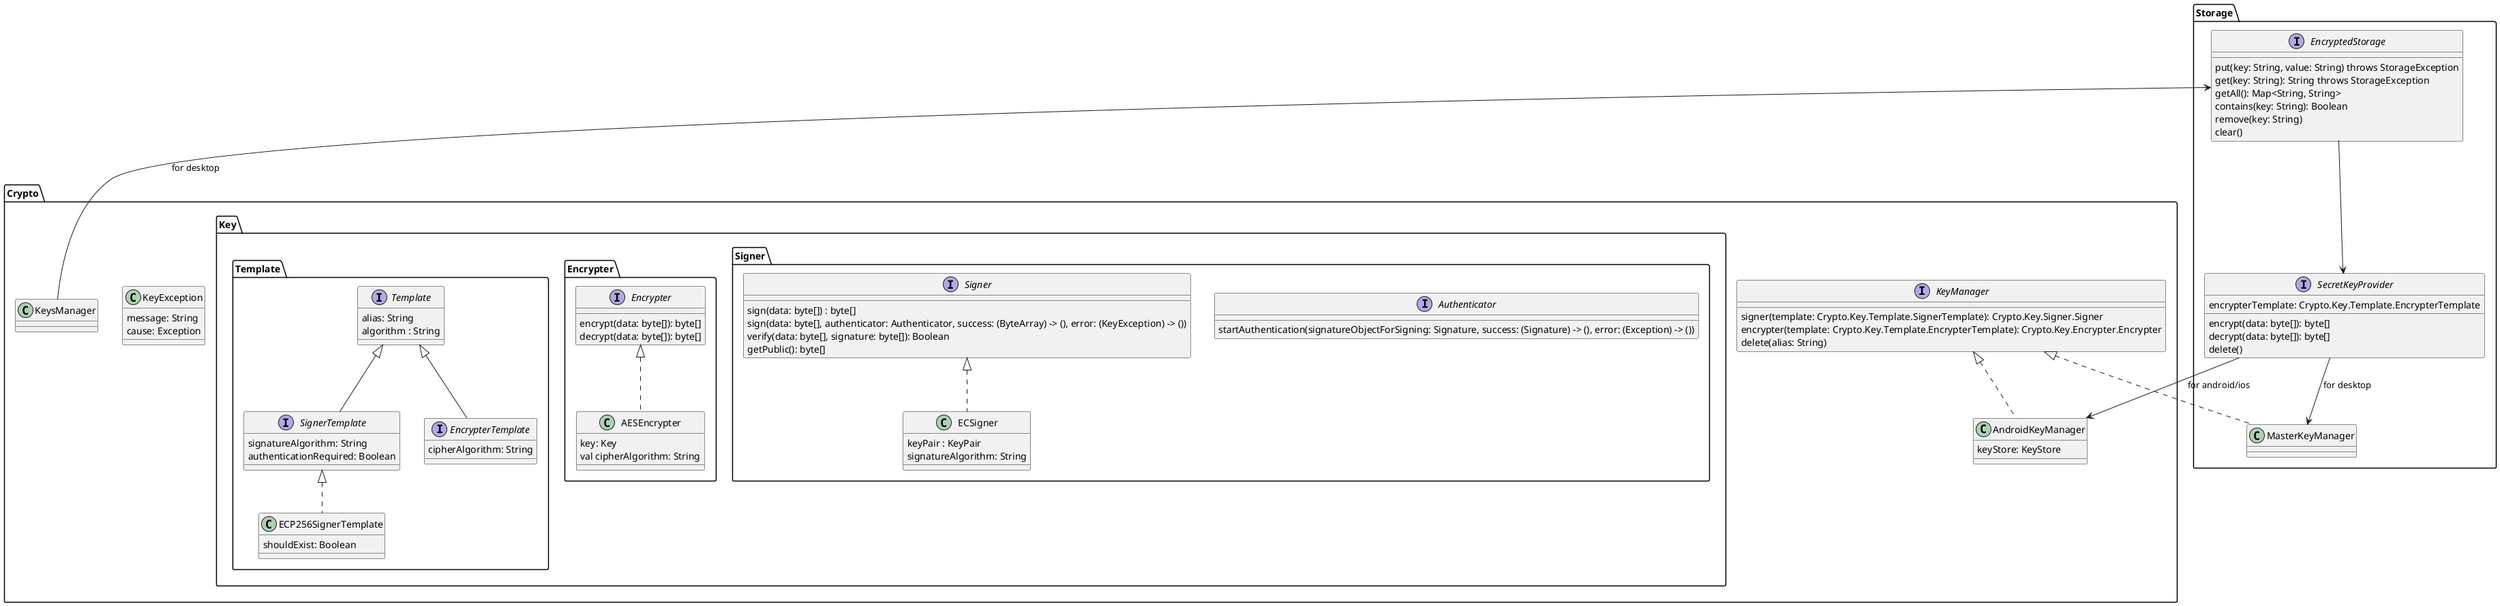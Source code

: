 @startuml Security

interface Crypto.Key.Signer.Authenticator {
    startAuthentication(signatureObjectForSigning: Signature, success: (Signature) -> (), error: (Exception) -> ())
}
interface Crypto.Key.Signer.Signer {
    sign(data: byte[]) : byte[]
    sign(data: byte[], authenticator: Authenticator, success: (ByteArray) -> (), error: (KeyException) -> ())
    verify(data: byte[], signature: byte[]): Boolean
    getPublic(): byte[]
}
interface Crypto.Key.Encrypter.Encrypter {
    encrypt(data: byte[]): byte[]
    decrypt(data: byte[]): byte[]
}
class Crypto.Key.Signer.ECSigner implements Crypto.Key.Signer.Signer {
   keyPair : KeyPair
   signatureAlgorithm: String
}
class Crypto.Key.Encrypter.AESEncrypter implements Crypto.Key.Encrypter.Encrypter {
    key: Key
    val cipherAlgorithm: String
}
interface Crypto.Key.Template.Template {
    alias: String
    algorithm : String
}
interface Crypto.Key.Template.SignerTemplate implements Crypto.Key.Template.Template {
    signatureAlgorithm: String
    authenticationRequired: Boolean
}
class Crypto.Key.Template.ECP256SignerTemplate implements Crypto.Key.Template.SignerTemplate {
    shouldExist: Boolean
}
interface Crypto.Key.Template.EncrypterTemplate extends Crypto.Key.Template.Template{
    cipherAlgorithm: String
}
interface Crypto.KeyManager {
    signer(template: Crypto.Key.Template.SignerTemplate): Crypto.Key.Signer.Signer
    encrypter(template: Crypto.Key.Template.EncrypterTemplate): Crypto.Key.Encrypter.Encrypter
    delete(alias: String)
}
class Crypto.KeyException {
    message: String
    cause: Exception
}
class Crypto.AndroidKeyManager implements Crypto.KeyManager {
    keyStore: KeyStore
}


interface Storage.SecretKeyProvider {
    encrypterTemplate: Crypto.Key.Template.EncrypterTemplate
    encrypt(data: byte[]): byte[]
    decrypt(data: byte[]): byte[]
    delete()
}
interface Storage.EncryptedStorage {
    put(key: String, value: String) throws StorageException
    get(key: String): String throws StorageException
    getAll(): Map<String, String>
    contains(key: String): Boolean
    remove(key: String)
    clear()
}
' Desktop
class Storage.MasterKeyManager implements Crypto.KeyManager {

}
Storage.SecretKeyProvider --> Storage.MasterKeyManager: for desktop
Storage.SecretKeyProvider --> Crypto.AndroidKeyManager: for android/ios
Storage.EncryptedStorage --> Storage.SecretKeyProvider
Crypto.KeysManager --> Storage.EncryptedStorage: for desktop
@enduml